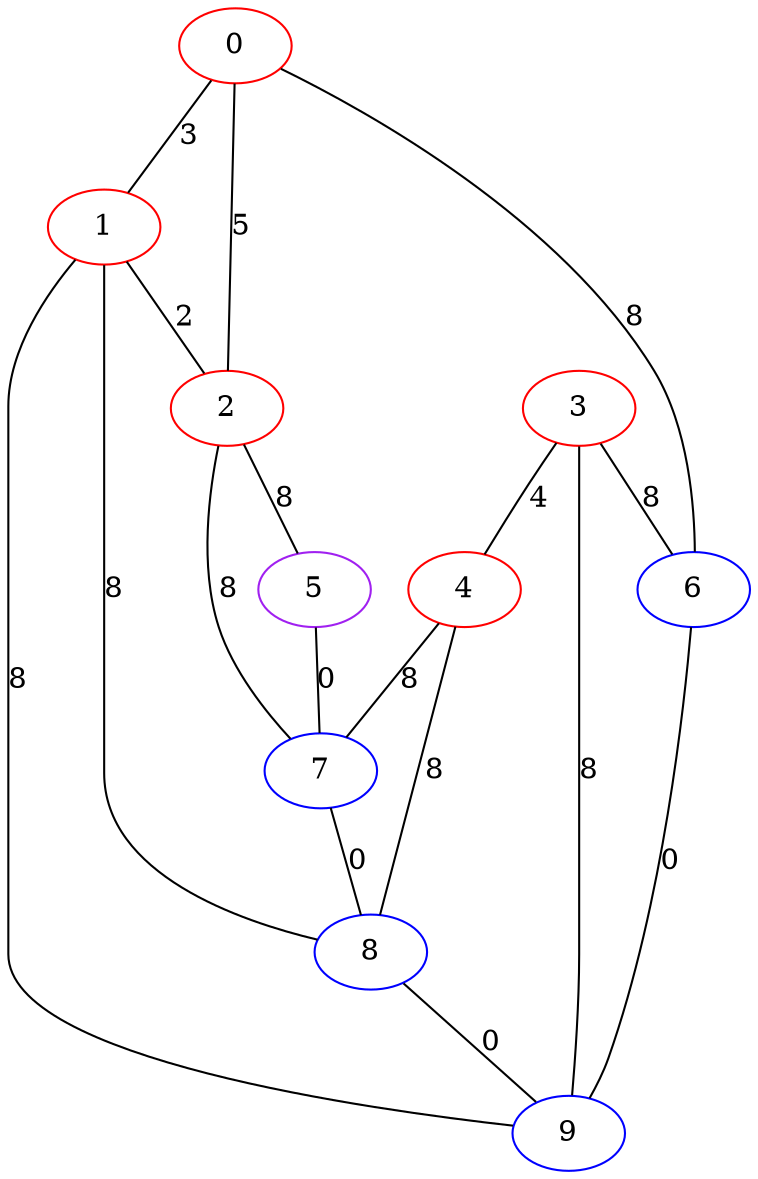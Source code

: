 graph "" {
0 [color=red, weight=1];
1 [color=red, weight=1];
2 [color=red, weight=1];
3 [color=red, weight=1];
4 [color=red, weight=1];
5 [color=purple, weight=4];
6 [color=blue, weight=3];
7 [color=blue, weight=3];
8 [color=blue, weight=3];
9 [color=blue, weight=3];
0 -- 1  [key=0, label=3];
0 -- 2  [key=0, label=5];
0 -- 6  [key=0, label=8];
1 -- 8  [key=0, label=8];
1 -- 2  [key=0, label=2];
1 -- 9  [key=0, label=8];
2 -- 5  [key=0, label=8];
2 -- 7  [key=0, label=8];
3 -- 9  [key=0, label=8];
3 -- 4  [key=0, label=4];
3 -- 6  [key=0, label=8];
4 -- 8  [key=0, label=8];
4 -- 7  [key=0, label=8];
5 -- 7  [key=0, label=0];
6 -- 9  [key=0, label=0];
7 -- 8  [key=0, label=0];
8 -- 9  [key=0, label=0];
}
